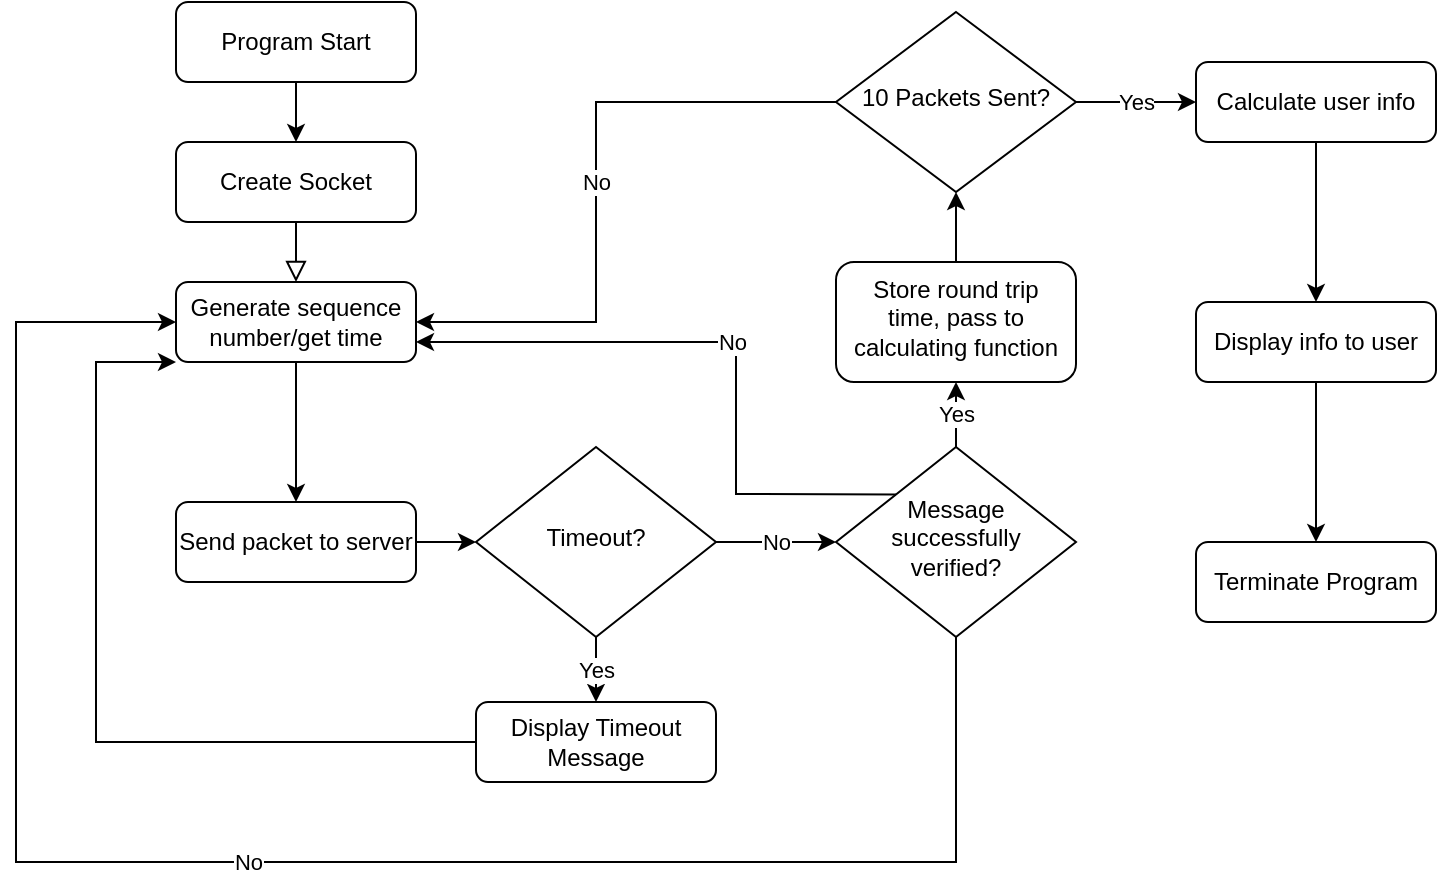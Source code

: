 <mxfile version="20.8.11" type="device"><diagram id="C5RBs43oDa-KdzZeNtuy" name="Page-1"><mxGraphModel dx="1259" dy="679" grid="1" gridSize="10" guides="1" tooltips="1" connect="1" arrows="1" fold="1" page="1" pageScale="1" pageWidth="827" pageHeight="1169" math="0" shadow="0"><root><mxCell id="WIyWlLk6GJQsqaUBKTNV-0"/><mxCell id="WIyWlLk6GJQsqaUBKTNV-1" parent="WIyWlLk6GJQsqaUBKTNV-0"/><mxCell id="WIyWlLk6GJQsqaUBKTNV-2" value="" style="rounded=0;html=1;jettySize=auto;orthogonalLoop=1;fontSize=11;endArrow=block;endFill=0;endSize=8;strokeWidth=1;shadow=0;labelBackgroundColor=none;edgeStyle=orthogonalEdgeStyle;" parent="WIyWlLk6GJQsqaUBKTNV-1" source="WIyWlLk6GJQsqaUBKTNV-3" target="dTuFU_K2yzPD2PBw9U9r-1" edge="1"><mxGeometry relative="1" as="geometry"><mxPoint x="220" y="180" as="targetPoint"/></mxGeometry></mxCell><mxCell id="WIyWlLk6GJQsqaUBKTNV-3" value="Create Socket" style="rounded=1;whiteSpace=wrap;html=1;fontSize=12;glass=0;strokeWidth=1;shadow=0;" parent="WIyWlLk6GJQsqaUBKTNV-1" vertex="1"><mxGeometry x="160" y="120" width="120" height="40" as="geometry"/></mxCell><mxCell id="dTuFU_K2yzPD2PBw9U9r-1" value="Generate sequence number/get time" style="rounded=1;whiteSpace=wrap;html=1;fontSize=12;glass=0;strokeWidth=1;shadow=0;" vertex="1" parent="WIyWlLk6GJQsqaUBKTNV-1"><mxGeometry x="160" y="190" width="120" height="40" as="geometry"/></mxCell><mxCell id="dTuFU_K2yzPD2PBw9U9r-3" value="" style="endArrow=classic;html=1;rounded=0;exitX=0.5;exitY=1;exitDx=0;exitDy=0;" edge="1" parent="WIyWlLk6GJQsqaUBKTNV-1" source="dTuFU_K2yzPD2PBw9U9r-1"><mxGeometry width="50" height="50" relative="1" as="geometry"><mxPoint x="390" y="360" as="sourcePoint"/><mxPoint x="220" y="300" as="targetPoint"/></mxGeometry></mxCell><mxCell id="dTuFU_K2yzPD2PBw9U9r-4" value="Send packet to server" style="rounded=1;whiteSpace=wrap;html=1;fontSize=12;glass=0;strokeWidth=1;shadow=0;" vertex="1" parent="WIyWlLk6GJQsqaUBKTNV-1"><mxGeometry x="160" y="300" width="120" height="40" as="geometry"/></mxCell><mxCell id="dTuFU_K2yzPD2PBw9U9r-5" value="" style="endArrow=classic;html=1;rounded=0;exitX=1;exitY=0.5;exitDx=0;exitDy=0;entryX=0;entryY=0.5;entryDx=0;entryDy=0;" edge="1" parent="WIyWlLk6GJQsqaUBKTNV-1" source="dTuFU_K2yzPD2PBw9U9r-4"><mxGeometry width="50" height="50" relative="1" as="geometry"><mxPoint x="390" y="360" as="sourcePoint"/><mxPoint x="310" y="320" as="targetPoint"/></mxGeometry></mxCell><mxCell id="dTuFU_K2yzPD2PBw9U9r-24" value="Timeout?" style="rhombus;whiteSpace=wrap;html=1;shadow=0;fontFamily=Helvetica;fontSize=12;align=center;strokeWidth=1;spacing=6;spacingTop=-4;" vertex="1" parent="WIyWlLk6GJQsqaUBKTNV-1"><mxGeometry x="310" y="272.5" width="120" height="95" as="geometry"/></mxCell><mxCell id="dTuFU_K2yzPD2PBw9U9r-25" value="" style="endArrow=classic;html=1;rounded=0;exitX=0.5;exitY=1;exitDx=0;exitDy=0;" edge="1" parent="WIyWlLk6GJQsqaUBKTNV-1" source="dTuFU_K2yzPD2PBw9U9r-24"><mxGeometry relative="1" as="geometry"><mxPoint x="360" y="340" as="sourcePoint"/><mxPoint x="370" y="400" as="targetPoint"/></mxGeometry></mxCell><mxCell id="dTuFU_K2yzPD2PBw9U9r-26" value="Yes" style="edgeLabel;resizable=0;html=1;align=center;verticalAlign=middle;" connectable="0" vertex="1" parent="dTuFU_K2yzPD2PBw9U9r-25"><mxGeometry relative="1" as="geometry"/></mxCell><mxCell id="dTuFU_K2yzPD2PBw9U9r-27" value="Display Timeout Message" style="rounded=1;whiteSpace=wrap;html=1;fontSize=12;glass=0;strokeWidth=1;shadow=0;" vertex="1" parent="WIyWlLk6GJQsqaUBKTNV-1"><mxGeometry x="310" y="400" width="120" height="40" as="geometry"/></mxCell><mxCell id="dTuFU_K2yzPD2PBw9U9r-28" value="" style="endArrow=classic;html=1;rounded=0;exitX=0;exitY=0.5;exitDx=0;exitDy=0;entryX=0;entryY=1;entryDx=0;entryDy=0;" edge="1" parent="WIyWlLk6GJQsqaUBKTNV-1" source="dTuFU_K2yzPD2PBw9U9r-27" target="dTuFU_K2yzPD2PBw9U9r-1"><mxGeometry width="50" height="50" relative="1" as="geometry"><mxPoint x="390" y="350" as="sourcePoint"/><mxPoint x="440" y="300" as="targetPoint"/><Array as="points"><mxPoint x="120" y="420"/><mxPoint x="120" y="230"/></Array></mxGeometry></mxCell><mxCell id="dTuFU_K2yzPD2PBw9U9r-32" value="Message successfully verified?" style="rhombus;whiteSpace=wrap;html=1;shadow=0;fontFamily=Helvetica;fontSize=12;align=center;strokeWidth=1;spacing=6;spacingTop=-4;" vertex="1" parent="WIyWlLk6GJQsqaUBKTNV-1"><mxGeometry x="490" y="272.5" width="120" height="95" as="geometry"/></mxCell><mxCell id="dTuFU_K2yzPD2PBw9U9r-33" value="" style="endArrow=classic;html=1;rounded=0;exitX=1;exitY=0.5;exitDx=0;exitDy=0;entryX=0;entryY=0.5;entryDx=0;entryDy=0;" edge="1" parent="WIyWlLk6GJQsqaUBKTNV-1" source="dTuFU_K2yzPD2PBw9U9r-24" target="dTuFU_K2yzPD2PBw9U9r-32"><mxGeometry relative="1" as="geometry"><mxPoint x="360" y="340" as="sourcePoint"/><mxPoint x="460" y="340" as="targetPoint"/></mxGeometry></mxCell><mxCell id="dTuFU_K2yzPD2PBw9U9r-34" value="No" style="edgeLabel;resizable=0;html=1;align=center;verticalAlign=middle;" connectable="0" vertex="1" parent="dTuFU_K2yzPD2PBw9U9r-33"><mxGeometry relative="1" as="geometry"/></mxCell><mxCell id="dTuFU_K2yzPD2PBw9U9r-35" value="" style="endArrow=classic;html=1;rounded=0;exitX=0.5;exitY=1;exitDx=0;exitDy=0;entryX=0;entryY=0.5;entryDx=0;entryDy=0;" edge="1" parent="WIyWlLk6GJQsqaUBKTNV-1" source="dTuFU_K2yzPD2PBw9U9r-32" target="dTuFU_K2yzPD2PBw9U9r-1"><mxGeometry relative="1" as="geometry"><mxPoint x="360" y="330" as="sourcePoint"/><mxPoint x="140" y="210" as="targetPoint"/><Array as="points"><mxPoint x="550" y="480"/><mxPoint x="80" y="480"/><mxPoint x="80" y="210"/></Array></mxGeometry></mxCell><mxCell id="dTuFU_K2yzPD2PBw9U9r-36" value="No" style="edgeLabel;resizable=0;html=1;align=center;verticalAlign=middle;" connectable="0" vertex="1" parent="dTuFU_K2yzPD2PBw9U9r-35"><mxGeometry relative="1" as="geometry"/></mxCell><mxCell id="dTuFU_K2yzPD2PBw9U9r-37" value="Store round trip time, pass to calculating function" style="rounded=1;whiteSpace=wrap;html=1;shadow=0;strokeWidth=1;spacing=6;spacingTop=-4;" vertex="1" parent="WIyWlLk6GJQsqaUBKTNV-1"><mxGeometry x="490" y="180" width="120" height="60" as="geometry"/></mxCell><mxCell id="dTuFU_K2yzPD2PBw9U9r-39" value="" style="endArrow=classic;html=1;rounded=0;exitX=0.5;exitY=0;exitDx=0;exitDy=0;entryX=0.5;entryY=1;entryDx=0;entryDy=0;" edge="1" parent="WIyWlLk6GJQsqaUBKTNV-1" source="dTuFU_K2yzPD2PBw9U9r-32" target="dTuFU_K2yzPD2PBw9U9r-37"><mxGeometry relative="1" as="geometry"><mxPoint x="360" y="310" as="sourcePoint"/><mxPoint x="460" y="310" as="targetPoint"/></mxGeometry></mxCell><mxCell id="dTuFU_K2yzPD2PBw9U9r-40" value="Yes" style="edgeLabel;resizable=0;html=1;align=center;verticalAlign=middle;" connectable="0" vertex="1" parent="dTuFU_K2yzPD2PBw9U9r-39"><mxGeometry relative="1" as="geometry"/></mxCell><mxCell id="dTuFU_K2yzPD2PBw9U9r-42" value="10 Packets Sent?" style="rhombus;whiteSpace=wrap;html=1;shadow=0;fontFamily=Helvetica;fontSize=12;align=center;strokeWidth=1;spacing=6;spacingTop=-4;" vertex="1" parent="WIyWlLk6GJQsqaUBKTNV-1"><mxGeometry x="490" y="55" width="120" height="90" as="geometry"/></mxCell><mxCell id="dTuFU_K2yzPD2PBw9U9r-44" value="" style="endArrow=classic;html=1;rounded=0;exitX=0;exitY=0.5;exitDx=0;exitDy=0;entryX=1;entryY=0.5;entryDx=0;entryDy=0;" edge="1" parent="WIyWlLk6GJQsqaUBKTNV-1" source="dTuFU_K2yzPD2PBw9U9r-42" target="dTuFU_K2yzPD2PBw9U9r-1"><mxGeometry relative="1" as="geometry"><mxPoint x="360" y="310" as="sourcePoint"/><mxPoint x="460" y="310" as="targetPoint"/><Array as="points"><mxPoint x="370" y="100"/><mxPoint x="370" y="210"/></Array></mxGeometry></mxCell><mxCell id="dTuFU_K2yzPD2PBw9U9r-45" value="No" style="edgeLabel;resizable=0;html=1;align=center;verticalAlign=middle;" connectable="0" vertex="1" parent="dTuFU_K2yzPD2PBw9U9r-44"><mxGeometry relative="1" as="geometry"/></mxCell><mxCell id="dTuFU_K2yzPD2PBw9U9r-46" value="" style="endArrow=classic;html=1;rounded=0;exitX=1;exitY=0.5;exitDx=0;exitDy=0;" edge="1" parent="WIyWlLk6GJQsqaUBKTNV-1" source="dTuFU_K2yzPD2PBw9U9r-42"><mxGeometry relative="1" as="geometry"><mxPoint x="360" y="310" as="sourcePoint"/><mxPoint x="670" y="100" as="targetPoint"/></mxGeometry></mxCell><mxCell id="dTuFU_K2yzPD2PBw9U9r-47" value="Yes" style="edgeLabel;resizable=0;html=1;align=center;verticalAlign=middle;" connectable="0" vertex="1" parent="dTuFU_K2yzPD2PBw9U9r-46"><mxGeometry relative="1" as="geometry"/></mxCell><mxCell id="dTuFU_K2yzPD2PBw9U9r-50" value="" style="edgeStyle=orthogonalEdgeStyle;rounded=0;orthogonalLoop=1;jettySize=auto;html=1;" edge="1" parent="WIyWlLk6GJQsqaUBKTNV-1" source="dTuFU_K2yzPD2PBw9U9r-48" target="dTuFU_K2yzPD2PBw9U9r-49"><mxGeometry relative="1" as="geometry"/></mxCell><mxCell id="dTuFU_K2yzPD2PBw9U9r-48" value="Calculate user info" style="rounded=1;whiteSpace=wrap;html=1;fontSize=12;glass=0;strokeWidth=1;shadow=0;" vertex="1" parent="WIyWlLk6GJQsqaUBKTNV-1"><mxGeometry x="670" y="80" width="120" height="40" as="geometry"/></mxCell><mxCell id="dTuFU_K2yzPD2PBw9U9r-52" value="" style="edgeStyle=orthogonalEdgeStyle;rounded=0;orthogonalLoop=1;jettySize=auto;html=1;" edge="1" parent="WIyWlLk6GJQsqaUBKTNV-1" source="dTuFU_K2yzPD2PBw9U9r-49" target="dTuFU_K2yzPD2PBw9U9r-51"><mxGeometry relative="1" as="geometry"/></mxCell><mxCell id="dTuFU_K2yzPD2PBw9U9r-49" value="Display info to user" style="rounded=1;whiteSpace=wrap;html=1;fontSize=12;glass=0;strokeWidth=1;shadow=0;" vertex="1" parent="WIyWlLk6GJQsqaUBKTNV-1"><mxGeometry x="670" y="200" width="120" height="40" as="geometry"/></mxCell><mxCell id="dTuFU_K2yzPD2PBw9U9r-51" value="Terminate Program" style="rounded=1;whiteSpace=wrap;html=1;fontSize=12;glass=0;strokeWidth=1;shadow=0;" vertex="1" parent="WIyWlLk6GJQsqaUBKTNV-1"><mxGeometry x="670" y="320" width="120" height="40" as="geometry"/></mxCell><mxCell id="dTuFU_K2yzPD2PBw9U9r-53" value="Program Start" style="rounded=1;whiteSpace=wrap;html=1;fontSize=12;glass=0;strokeWidth=1;shadow=0;" vertex="1" parent="WIyWlLk6GJQsqaUBKTNV-1"><mxGeometry x="160" y="50" width="120" height="40" as="geometry"/></mxCell><mxCell id="dTuFU_K2yzPD2PBw9U9r-57" value="" style="endArrow=classic;html=1;rounded=0;exitX=0.5;exitY=1;exitDx=0;exitDy=0;" edge="1" parent="WIyWlLk6GJQsqaUBKTNV-1" source="dTuFU_K2yzPD2PBw9U9r-53" target="WIyWlLk6GJQsqaUBKTNV-3"><mxGeometry width="50" height="50" relative="1" as="geometry"><mxPoint x="390" y="330" as="sourcePoint"/><mxPoint x="440" y="280" as="targetPoint"/></mxGeometry></mxCell><mxCell id="dTuFU_K2yzPD2PBw9U9r-58" value="" style="endArrow=classic;html=1;rounded=0;exitX=0.5;exitY=0;exitDx=0;exitDy=0;entryX=0.5;entryY=1;entryDx=0;entryDy=0;" edge="1" parent="WIyWlLk6GJQsqaUBKTNV-1" source="dTuFU_K2yzPD2PBw9U9r-37" target="dTuFU_K2yzPD2PBw9U9r-42"><mxGeometry width="50" height="50" relative="1" as="geometry"><mxPoint x="390" y="330" as="sourcePoint"/><mxPoint x="440" y="280" as="targetPoint"/></mxGeometry></mxCell><mxCell id="dTuFU_K2yzPD2PBw9U9r-59" value="" style="endArrow=classic;html=1;rounded=0;exitX=0;exitY=0;exitDx=0;exitDy=0;entryX=1;entryY=0.75;entryDx=0;entryDy=0;" edge="1" parent="WIyWlLk6GJQsqaUBKTNV-1" source="dTuFU_K2yzPD2PBw9U9r-32" target="dTuFU_K2yzPD2PBw9U9r-1"><mxGeometry relative="1" as="geometry"><mxPoint x="360" y="310" as="sourcePoint"/><mxPoint x="460" y="310" as="targetPoint"/><Array as="points"><mxPoint x="440" y="296"/><mxPoint x="440" y="220"/></Array></mxGeometry></mxCell><mxCell id="dTuFU_K2yzPD2PBw9U9r-60" value="No" style="edgeLabel;resizable=0;html=1;align=center;verticalAlign=middle;" connectable="0" vertex="1" parent="dTuFU_K2yzPD2PBw9U9r-59"><mxGeometry relative="1" as="geometry"/></mxCell></root></mxGraphModel></diagram></mxfile>